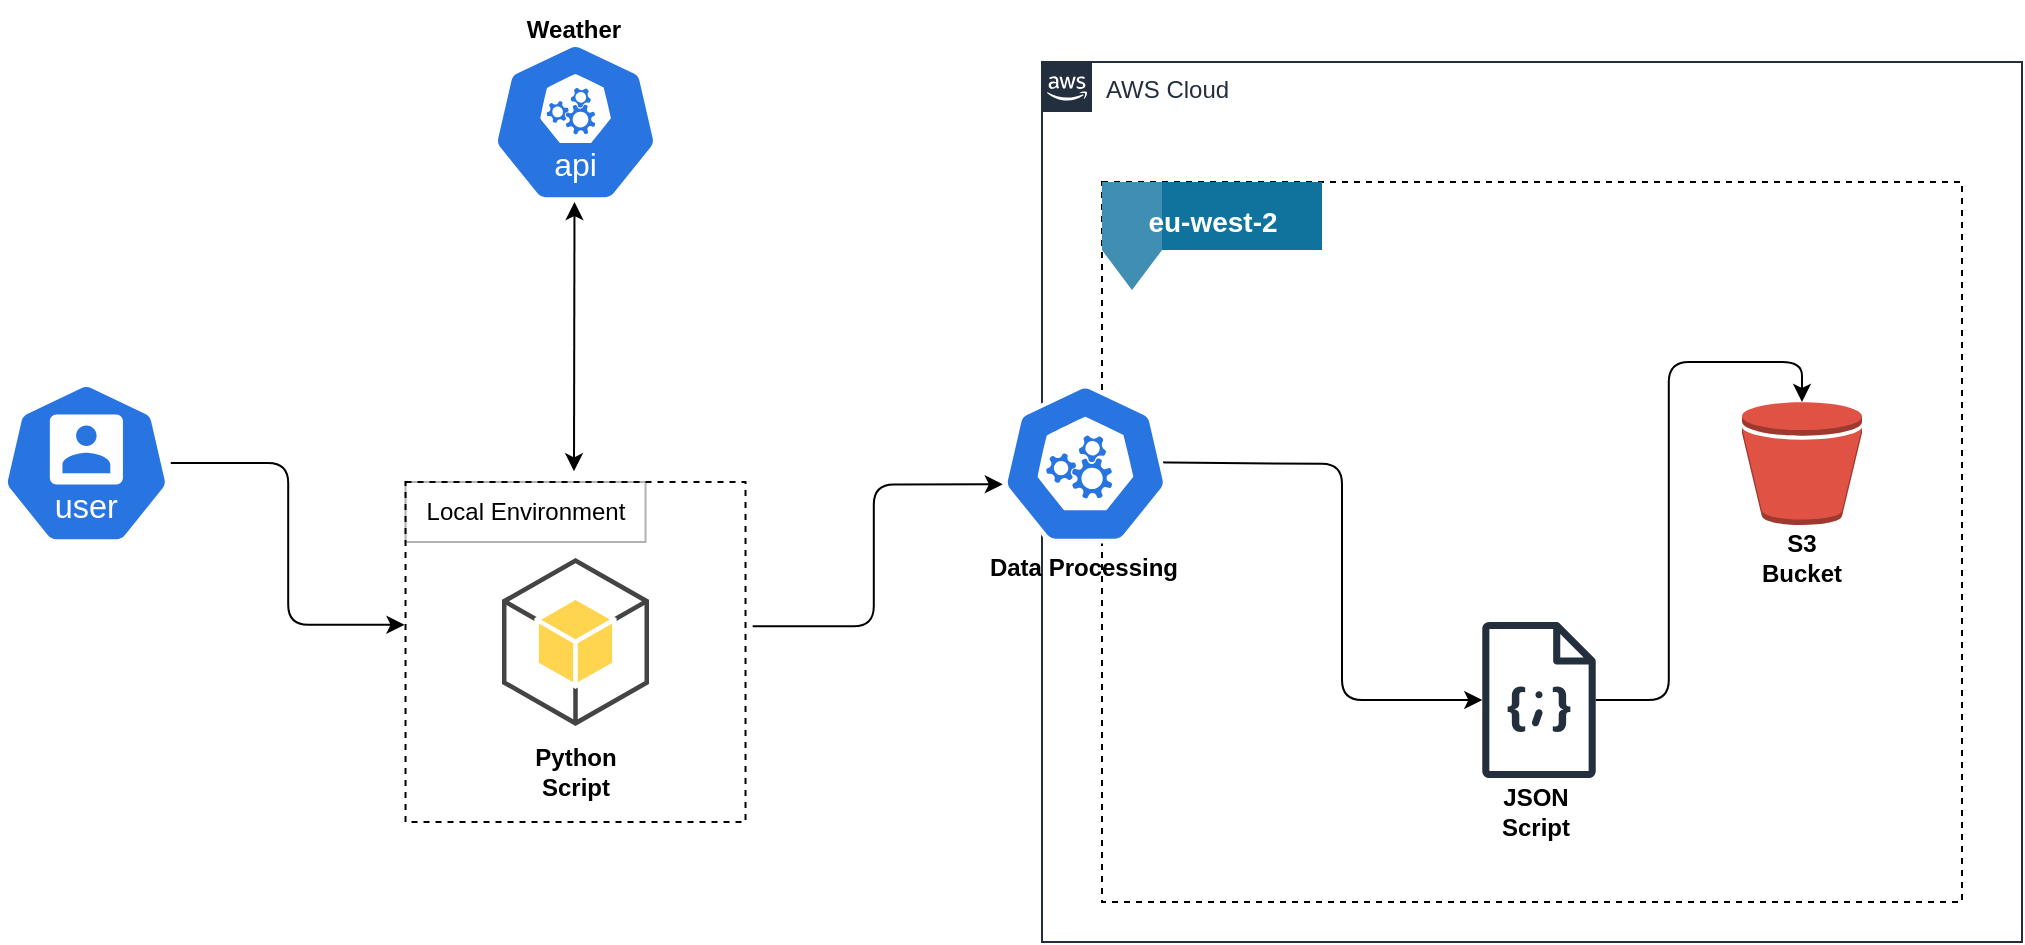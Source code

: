 <mxfile version="26.0.6">
  <diagram id="Ht1M8jgEwFfnCIfOTk4-" name="Page-1">
    <mxGraphModel dx="2074" dy="1088" grid="1" gridSize="10" guides="1" tooltips="1" connect="1" arrows="1" fold="1" page="1" pageScale="1" pageWidth="1169" pageHeight="827" math="0" shadow="0">
      <root>
        <mxCell id="0" />
        <mxCell id="1" parent="0" />
        <mxCell id="AA3Ij_CwbAl-0nwDEhFx-20" value="" style="whiteSpace=wrap;html=1;aspect=fixed;dashed=1;fillColor=none;" vertex="1" parent="1">
          <mxGeometry x="281.76" y="310" width="170" height="170" as="geometry" />
        </mxCell>
        <mxCell id="AA3Ij_CwbAl-0nwDEhFx-21" value="Local Environment" style="text;html=1;align=center;verticalAlign=middle;whiteSpace=wrap;rounded=0;strokeColor=default;opacity=30;" vertex="1" parent="1">
          <mxGeometry x="281.76" y="310" width="120" height="30" as="geometry" />
        </mxCell>
        <mxCell id="UEzPUAAOIrF-is8g5C7q-75" value="AWS Cloud" style="points=[[0,0],[0.25,0],[0.5,0],[0.75,0],[1,0],[1,0.25],[1,0.5],[1,0.75],[1,1],[0.75,1],[0.5,1],[0.25,1],[0,1],[0,0.75],[0,0.5],[0,0.25]];outlineConnect=0;gradientColor=none;html=1;whiteSpace=wrap;fontSize=12;fontStyle=0;shape=mxgraph.aws4.group;grIcon=mxgraph.aws4.group_aws_cloud_alt;strokeColor=#232F3E;fillColor=none;verticalAlign=top;align=left;spacingLeft=30;fontColor=#232F3E;dashed=0;labelBackgroundColor=#ffffff;container=1;pointerEvents=0;collapsible=0;recursiveResize=0;" parent="1" vertex="1">
          <mxGeometry x="600" y="100" width="490" height="440" as="geometry" />
        </mxCell>
        <mxCell id="UEzPUAAOIrF-is8g5C7q-107" value="" style="rounded=0;whiteSpace=wrap;html=1;labelBackgroundColor=none;fillColor=none;dashed=1;container=1;pointerEvents=0;collapsible=0;recursiveResize=0;" parent="UEzPUAAOIrF-is8g5C7q-75" vertex="1">
          <mxGeometry x="30" y="60" width="430" height="360" as="geometry" />
        </mxCell>
        <mxCell id="AA3Ij_CwbAl-0nwDEhFx-1" value="" style="outlineConnect=0;dashed=0;verticalLabelPosition=bottom;verticalAlign=top;align=center;html=1;shape=mxgraph.aws3.bucket;fillColor=#E05243;gradientColor=none;" vertex="1" parent="UEzPUAAOIrF-is8g5C7q-107">
          <mxGeometry x="320" y="110" width="60" height="61.5" as="geometry" />
        </mxCell>
        <mxCell id="AA3Ij_CwbAl-0nwDEhFx-2" value="&lt;b&gt;S3 Bucket&lt;/b&gt;" style="text;html=1;align=center;verticalAlign=middle;whiteSpace=wrap;rounded=0;" vertex="1" parent="UEzPUAAOIrF-is8g5C7q-107">
          <mxGeometry x="320" y="172.5" width="60" height="30" as="geometry" />
        </mxCell>
        <mxCell id="AA3Ij_CwbAl-0nwDEhFx-3" value="" style="sketch=0;outlineConnect=0;fontColor=#232F3E;gradientColor=none;fillColor=#232F3D;strokeColor=none;dashed=0;verticalLabelPosition=bottom;verticalAlign=top;align=center;html=1;fontSize=12;fontStyle=0;aspect=fixed;pointerEvents=1;shape=mxgraph.aws4.json_script;" vertex="1" parent="UEzPUAAOIrF-is8g5C7q-107">
          <mxGeometry x="190" y="220" width="57" height="78" as="geometry" />
        </mxCell>
        <mxCell id="AA3Ij_CwbAl-0nwDEhFx-4" style="edgeStyle=orthogonalEdgeStyle;rounded=1;orthogonalLoop=1;jettySize=auto;html=1;entryX=0.5;entryY=0;entryDx=0;entryDy=0;entryPerimeter=0;curved=0;" edge="1" parent="UEzPUAAOIrF-is8g5C7q-107" source="AA3Ij_CwbAl-0nwDEhFx-3" target="AA3Ij_CwbAl-0nwDEhFx-1">
          <mxGeometry relative="1" as="geometry" />
        </mxCell>
        <mxCell id="AA3Ij_CwbAl-0nwDEhFx-7" value="&lt;b&gt;JSON Script&lt;/b&gt;" style="text;html=1;align=center;verticalAlign=middle;whiteSpace=wrap;rounded=0;" vertex="1" parent="UEzPUAAOIrF-is8g5C7q-107">
          <mxGeometry x="187" y="300" width="60" height="30" as="geometry" />
        </mxCell>
        <mxCell id="AA3Ij_CwbAl-0nwDEhFx-11" style="edgeStyle=orthogonalEdgeStyle;rounded=1;orthogonalLoop=1;jettySize=auto;html=1;curved=0;exitX=0.704;exitY=0.491;exitDx=0;exitDy=0;exitPerimeter=0;" edge="1" parent="UEzPUAAOIrF-is8g5C7q-107" source="AA3Ij_CwbAl-0nwDEhFx-14" target="AA3Ij_CwbAl-0nwDEhFx-3">
          <mxGeometry relative="1" as="geometry">
            <mxPoint x="30" y="140.8" as="sourcePoint" />
            <Array as="points">
              <mxPoint x="120" y="141" />
              <mxPoint x="120" y="259" />
            </Array>
          </mxGeometry>
        </mxCell>
        <mxCell id="AA3Ij_CwbAl-0nwDEhFx-13" value="eu-west-2" style="html=1;shape=mxgraph.infographic.flag;dx=30;dy=20;fillColor=#10739E;strokeColor=none;align=center;verticalAlign=top;fontColor=#ffffff;fontSize=14;fontStyle=1;shadow=0;spacingTop=5;" vertex="1" parent="UEzPUAAOIrF-is8g5C7q-107">
          <mxGeometry width="110" height="54" as="geometry" />
        </mxCell>
        <mxCell id="AA3Ij_CwbAl-0nwDEhFx-14" value="" style="aspect=fixed;sketch=0;html=1;dashed=0;whitespace=wrap;verticalLabelPosition=bottom;verticalAlign=top;fillColor=#2875E2;strokeColor=#ffffff;points=[[0.005,0.63,0],[0.1,0.2,0],[0.9,0.2,0],[0.5,0,0],[0.995,0.63,0],[0.72,0.99,0],[0.5,1,0],[0.28,0.99,0]];shape=mxgraph.kubernetes.icon2;prIcon=api" vertex="1" parent="UEzPUAAOIrF-is8g5C7q-107">
          <mxGeometry x="-50" y="100.75" width="83.33" height="80" as="geometry" />
        </mxCell>
        <mxCell id="AA3Ij_CwbAl-0nwDEhFx-10" value="&lt;b&gt;Data Processing&lt;/b&gt;" style="text;html=1;align=center;verticalAlign=middle;whiteSpace=wrap;rounded=0;" vertex="1" parent="UEzPUAAOIrF-is8g5C7q-107">
          <mxGeometry x="-74.34" y="177.75" width="130" height="30" as="geometry" />
        </mxCell>
        <mxCell id="UEzPUAAOIrF-is8g5C7q-90" value="" style="edgeStyle=orthogonalEdgeStyle;rounded=0;orthogonalLoop=1;jettySize=auto;html=1;endArrow=open;endFill=0;strokeWidth=2;" parent="1" target="UEzPUAAOIrF-is8g5C7q-80" edge="1">
          <mxGeometry relative="1" as="geometry">
            <mxPoint x="448" y="349" as="sourcePoint" />
          </mxGeometry>
        </mxCell>
        <mxCell id="UEzPUAAOIrF-is8g5C7q-91" value="" style="edgeStyle=orthogonalEdgeStyle;rounded=0;orthogonalLoop=1;jettySize=auto;html=1;endArrow=open;endFill=0;strokeWidth=2;" parent="1" target="UEzPUAAOIrF-is8g5C7q-81" edge="1">
          <mxGeometry relative="1" as="geometry">
            <mxPoint x="558" y="349" as="sourcePoint" />
          </mxGeometry>
        </mxCell>
        <mxCell id="UEzPUAAOIrF-is8g5C7q-92" value="" style="edgeStyle=orthogonalEdgeStyle;rounded=0;orthogonalLoop=1;jettySize=auto;html=1;endArrow=open;endFill=0;strokeWidth=2;" parent="1" source="UEzPUAAOIrF-is8g5C7q-81" edge="1">
          <mxGeometry relative="1" as="geometry">
            <mxPoint x="723" y="349" as="targetPoint" />
          </mxGeometry>
        </mxCell>
        <mxCell id="UEzPUAAOIrF-is8g5C7q-93" style="edgeStyle=orthogonalEdgeStyle;rounded=0;orthogonalLoop=1;jettySize=auto;html=1;endArrow=open;endFill=0;strokeWidth=2;" parent="1" target="UEzPUAAOIrF-is8g5C7q-85" edge="1">
          <mxGeometry relative="1" as="geometry">
            <Array as="points">
              <mxPoint x="762" y="480" />
            </Array>
            <mxPoint x="762" y="388" as="sourcePoint" />
          </mxGeometry>
        </mxCell>
        <mxCell id="UEzPUAAOIrF-is8g5C7q-96" style="edgeStyle=orthogonalEdgeStyle;rounded=0;orthogonalLoop=1;jettySize=auto;html=1;endArrow=open;endFill=0;strokeWidth=2;startArrow=open;startFill=0;" parent="1" target="UEzPUAAOIrF-is8g5C7q-86" edge="1">
          <mxGeometry relative="1" as="geometry">
            <Array as="points">
              <mxPoint x="638" y="560" />
              <mxPoint x="528" y="560" />
            </Array>
            <mxPoint x="638" y="528" as="sourcePoint" />
          </mxGeometry>
        </mxCell>
        <mxCell id="UEzPUAAOIrF-is8g5C7q-97" style="edgeStyle=orthogonalEdgeStyle;rounded=0;orthogonalLoop=1;jettySize=auto;html=1;endArrow=open;endFill=0;strokeWidth=2;startArrow=open;startFill=0;" parent="1" target="UEzPUAAOIrF-is8g5C7q-87" edge="1">
          <mxGeometry relative="1" as="geometry">
            <Array as="points">
              <mxPoint x="684" y="560" />
              <mxPoint x="859" y="560" />
            </Array>
            <mxPoint x="638" y="528" as="sourcePoint" />
          </mxGeometry>
        </mxCell>
        <mxCell id="AA3Ij_CwbAl-0nwDEhFx-15" value="" style="outlineConnect=0;dashed=0;verticalLabelPosition=bottom;verticalAlign=top;align=center;html=1;shape=mxgraph.aws3.android;fillColor=#FFD44F;gradientColor=none;" vertex="1" parent="1">
          <mxGeometry x="330" y="348" width="73.5" height="84" as="geometry" />
        </mxCell>
        <mxCell id="AA3Ij_CwbAl-0nwDEhFx-16" value="" style="aspect=fixed;sketch=0;html=1;dashed=0;whitespace=wrap;verticalLabelPosition=bottom;verticalAlign=top;fillColor=#2875E2;strokeColor=#ffffff;points=[[0.005,0.63,0],[0.1,0.2,0],[0.9,0.2,0],[0.5,0,0],[0.995,0.63,0],[0.72,0.99,0],[0.5,1,0],[0.28,0.99,0]];shape=mxgraph.kubernetes.icon2;kubernetesLabel=1;prIcon=api" vertex="1" parent="1">
          <mxGeometry x="325.09" y="90" width="83.33" height="80" as="geometry" />
        </mxCell>
        <mxCell id="AA3Ij_CwbAl-0nwDEhFx-17" value="" style="aspect=fixed;sketch=0;html=1;dashed=0;whitespace=wrap;verticalLabelPosition=bottom;verticalAlign=top;fillColor=#2875E2;strokeColor=#ffffff;points=[[0.005,0.63,0],[0.1,0.2,0],[0.9,0.2,0],[0.5,0,0],[0.995,0.63,0],[0.72,0.99,0],[0.5,1,0],[0.28,0.99,0]];shape=mxgraph.kubernetes.icon2;kubernetesLabel=1;prIcon=user" vertex="1" parent="1">
          <mxGeometry x="80" y="260" width="84.38" height="81" as="geometry" />
        </mxCell>
        <mxCell id="AA3Ij_CwbAl-0nwDEhFx-18" value="&lt;b&gt;Python Script&lt;/b&gt;" style="text;html=1;align=center;verticalAlign=middle;whiteSpace=wrap;rounded=0;" vertex="1" parent="1">
          <mxGeometry x="336.76" y="440" width="60" height="30" as="geometry" />
        </mxCell>
        <mxCell id="AA3Ij_CwbAl-0nwDEhFx-19" style="edgeStyle=orthogonalEdgeStyle;rounded=1;orthogonalLoop=1;jettySize=auto;html=1;entryX=0.005;entryY=0.63;entryDx=0;entryDy=0;entryPerimeter=0;curved=0;exitX=1.021;exitY=0.424;exitDx=0;exitDy=0;exitPerimeter=0;" edge="1" parent="1" source="AA3Ij_CwbAl-0nwDEhFx-20" target="AA3Ij_CwbAl-0nwDEhFx-14">
          <mxGeometry relative="1" as="geometry" />
        </mxCell>
        <mxCell id="AA3Ij_CwbAl-0nwDEhFx-22" style="edgeStyle=orthogonalEdgeStyle;rounded=1;orthogonalLoop=1;jettySize=auto;html=1;entryX=-0.003;entryY=0.42;entryDx=0;entryDy=0;entryPerimeter=0;curved=0;" edge="1" parent="1" source="AA3Ij_CwbAl-0nwDEhFx-17" target="AA3Ij_CwbAl-0nwDEhFx-20">
          <mxGeometry relative="1" as="geometry" />
        </mxCell>
        <mxCell id="AA3Ij_CwbAl-0nwDEhFx-25" value="" style="endArrow=classic;startArrow=classic;html=1;rounded=0;exitX=0.702;exitY=-0.178;exitDx=0;exitDy=0;exitPerimeter=0;" edge="1" parent="1" source="AA3Ij_CwbAl-0nwDEhFx-21">
          <mxGeometry width="50" height="50" relative="1" as="geometry">
            <mxPoint x="366.25" y="280" as="sourcePoint" />
            <mxPoint x="366.25" y="170" as="targetPoint" />
          </mxGeometry>
        </mxCell>
        <mxCell id="AA3Ij_CwbAl-0nwDEhFx-26" value="&lt;b&gt;Weather&lt;/b&gt;" style="text;html=1;align=center;verticalAlign=middle;whiteSpace=wrap;rounded=0;" vertex="1" parent="1">
          <mxGeometry x="310.76" y="69" width="110" height="30" as="geometry" />
        </mxCell>
      </root>
    </mxGraphModel>
  </diagram>
</mxfile>
